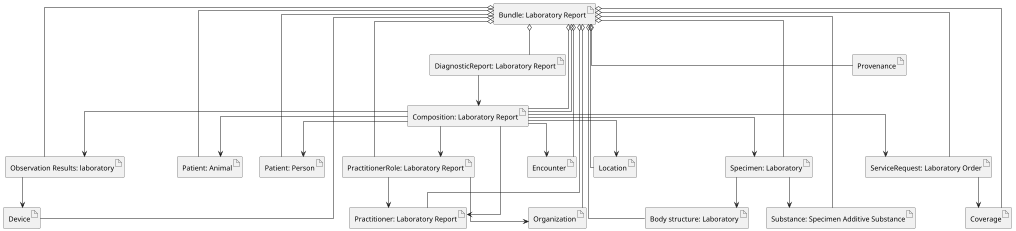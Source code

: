 @startuml

skinparam linetype ortho
scale 0.5


artifact "Bundle: Laboratory Report" as bundle
artifact "Composition: Laboratory Report" as composition
artifact "DiagnosticReport: Laboratory Report" as diagnosticReport
artifact "Observation Results: laboratory" as result
artifact "Patient: Animal" as animalPatient
artifact "Patient: Person" as humanPatient
artifact "Practitioner: Laboratory Report" as Practitioner
artifact "PractitionerRole: Laboratory Report" as PractitionerRole
artifact "ServiceRequest: Laboratory Order" as ServiceRequest
artifact "Specimen: Laboratory" as Specimen
artifact "Body structure: Laboratory" as bodyStructure
artifact "Substance: Specimen Additive Substance" as Substance

artifact Organization
artifact Encounter
artifact Location
artifact Provenance
artifact Coverage
artifact Device


url of bundle is  [[StructureDefinition-Bundle-uv-lab.html]]
url of composition is  [[StructureDefinition-Composition-uv-lab.html]]
url of diagnosticReport is  [[StructureDefinition-DiagnosticReport-uv-lab.html]]
url of result [[StructureDefinition-Observation-resultslab-uv-lab.html]]
url of humanPatient [[StructureDefinition-Patient-uv-lab.html]]
url of animalPatient [[StructureDefinition-Patient-animal-uv-lab.html]]
url of Practitioner [[StructureDefinition-Practitioner-uv-lab.html]]
url of PractitionerRole [[StructureDefinition-PractitionerRole-uv-lab.html]]
url of ServiceRequest [[StructureDefinition-ServiceRequest-uv-lab.html]]
url of Specimen [[StructureDefinition-Specimen-uv-lab.html]]
url of Substance [[StructureDefinition-Substance-additive-uv-lab.html]]
url of bodyStructure [[StructureDefinition-BodyStructure-uv-lab.html]]

bundle o-- composition
bundle o-- diagnosticReport
bundle o-- result
bundle o-- humanPatient
bundle o-- animalPatient
bundle o-- composition
bundle o-- Practitioner
bundle o-- PractitionerRole
bundle o-- ServiceRequest
bundle o-- Specimen
bundle o-- Substance
bundle o-- bodyStructure
bundle o-- Organization
bundle o-- Encounter
bundle o-- Location
bundle o-- Provenance
bundle o-- Coverage
bundle o-- Device

composition --> result
composition --> animalPatient
composition --> humanPatient
composition --> Practitioner
composition --> PractitionerRole
composition --> ServiceRequest
composition --> Specimen
composition --> Location
composition --> Encounter


diagnosticReport --> composition
Specimen --> Substance
Specimen --> bodyStructure
PractitionerRole --> Practitioner
PractitionerRole --> Organization
result --> Device
ServiceRequest --> Coverage


@enduml